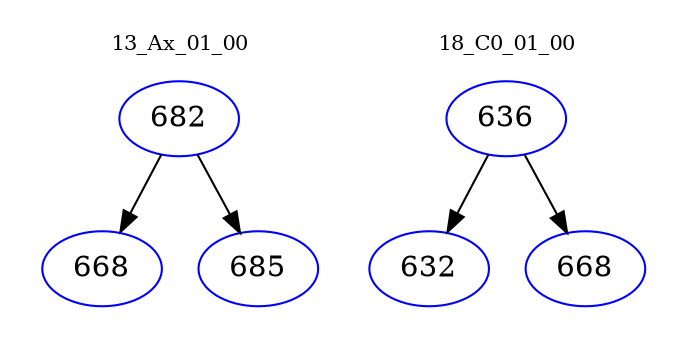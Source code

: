 digraph{
subgraph cluster_0 {
color = white
label = "13_Ax_01_00";
fontsize=10;
T0_682 [label="682", color="blue"]
T0_682 -> T0_668 [color="black"]
T0_668 [label="668", color="blue"]
T0_682 -> T0_685 [color="black"]
T0_685 [label="685", color="blue"]
}
subgraph cluster_1 {
color = white
label = "18_C0_01_00";
fontsize=10;
T1_636 [label="636", color="blue"]
T1_636 -> T1_632 [color="black"]
T1_632 [label="632", color="blue"]
T1_636 -> T1_668 [color="black"]
T1_668 [label="668", color="blue"]
}
}
